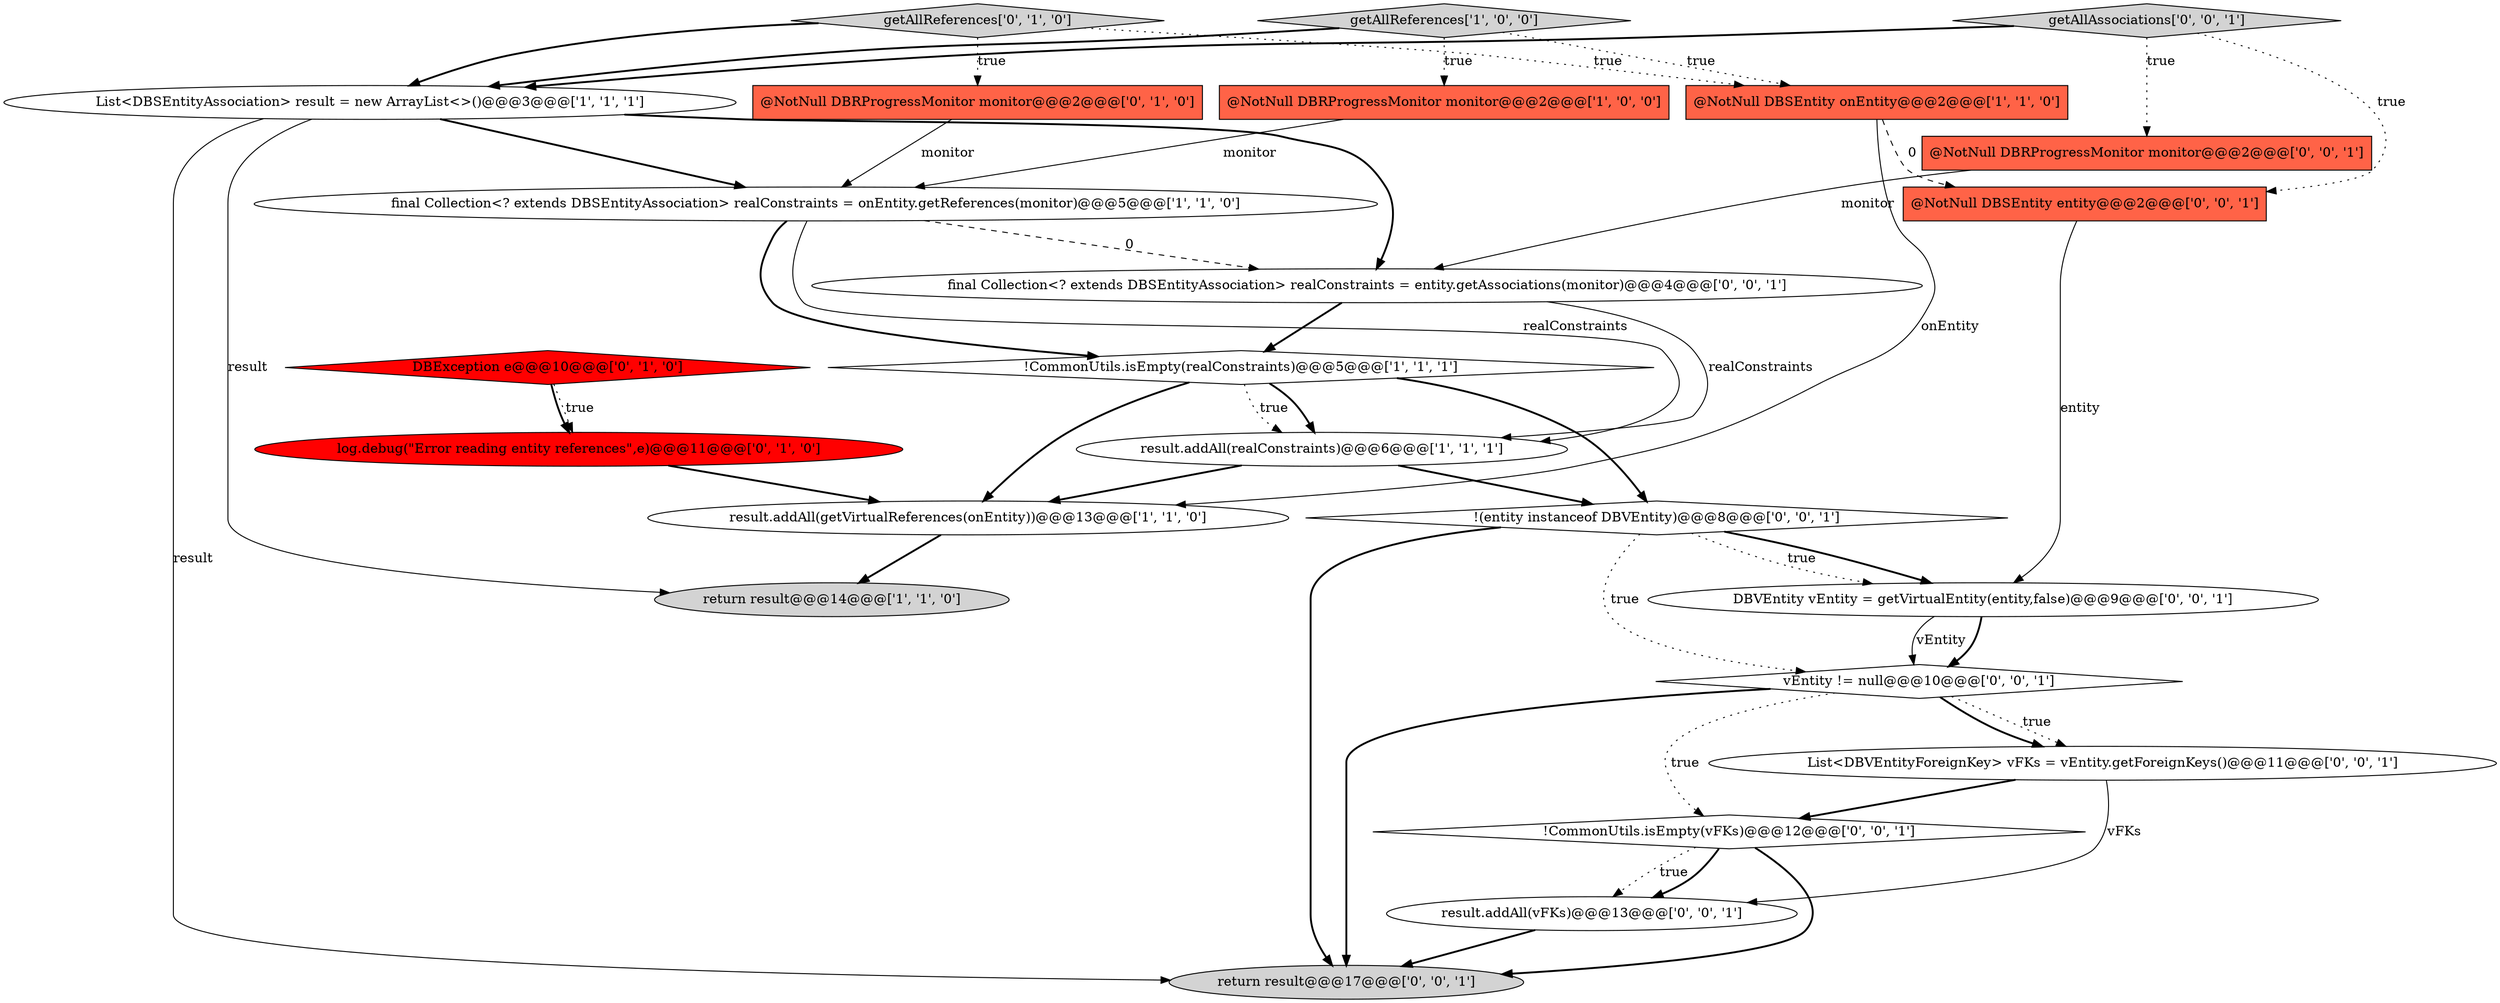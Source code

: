 digraph {
5 [style = filled, label = "return result@@@14@@@['1', '1', '0']", fillcolor = lightgray, shape = ellipse image = "AAA0AAABBB1BBB"];
0 [style = filled, label = "@NotNull DBRProgressMonitor monitor@@@2@@@['1', '0', '0']", fillcolor = tomato, shape = box image = "AAA0AAABBB1BBB"];
12 [style = filled, label = "log.debug(\"Error reading entity references\",e)@@@11@@@['0', '1', '0']", fillcolor = red, shape = ellipse image = "AAA1AAABBB2BBB"];
9 [style = filled, label = "@NotNull DBRProgressMonitor monitor@@@2@@@['0', '1', '0']", fillcolor = tomato, shape = box image = "AAA0AAABBB2BBB"];
15 [style = filled, label = "result.addAll(vFKs)@@@13@@@['0', '0', '1']", fillcolor = white, shape = ellipse image = "AAA0AAABBB3BBB"];
23 [style = filled, label = "@NotNull DBSEntity entity@@@2@@@['0', '0', '1']", fillcolor = tomato, shape = box image = "AAA0AAABBB3BBB"];
16 [style = filled, label = "List<DBVEntityForeignKey> vFKs = vEntity.getForeignKeys()@@@11@@@['0', '0', '1']", fillcolor = white, shape = ellipse image = "AAA0AAABBB3BBB"];
1 [style = filled, label = "final Collection<? extends DBSEntityAssociation> realConstraints = onEntity.getReferences(monitor)@@@5@@@['1', '1', '0']", fillcolor = white, shape = ellipse image = "AAA0AAABBB1BBB"];
11 [style = filled, label = "DBException e@@@10@@@['0', '1', '0']", fillcolor = red, shape = diamond image = "AAA1AAABBB2BBB"];
13 [style = filled, label = "vEntity != null@@@10@@@['0', '0', '1']", fillcolor = white, shape = diamond image = "AAA0AAABBB3BBB"];
19 [style = filled, label = "final Collection<? extends DBSEntityAssociation> realConstraints = entity.getAssociations(monitor)@@@4@@@['0', '0', '1']", fillcolor = white, shape = ellipse image = "AAA0AAABBB3BBB"];
20 [style = filled, label = "DBVEntity vEntity = getVirtualEntity(entity,false)@@@9@@@['0', '0', '1']", fillcolor = white, shape = ellipse image = "AAA0AAABBB3BBB"];
2 [style = filled, label = "result.addAll(getVirtualReferences(onEntity))@@@13@@@['1', '1', '0']", fillcolor = white, shape = ellipse image = "AAA0AAABBB1BBB"];
21 [style = filled, label = "@NotNull DBRProgressMonitor monitor@@@2@@@['0', '0', '1']", fillcolor = tomato, shape = box image = "AAA0AAABBB3BBB"];
18 [style = filled, label = "!(entity instanceof DBVEntity)@@@8@@@['0', '0', '1']", fillcolor = white, shape = diamond image = "AAA0AAABBB3BBB"];
17 [style = filled, label = "return result@@@17@@@['0', '0', '1']", fillcolor = lightgray, shape = ellipse image = "AAA0AAABBB3BBB"];
22 [style = filled, label = "getAllAssociations['0', '0', '1']", fillcolor = lightgray, shape = diamond image = "AAA0AAABBB3BBB"];
14 [style = filled, label = "!CommonUtils.isEmpty(vFKs)@@@12@@@['0', '0', '1']", fillcolor = white, shape = diamond image = "AAA0AAABBB3BBB"];
6 [style = filled, label = "result.addAll(realConstraints)@@@6@@@['1', '1', '1']", fillcolor = white, shape = ellipse image = "AAA0AAABBB1BBB"];
4 [style = filled, label = "getAllReferences['1', '0', '0']", fillcolor = lightgray, shape = diamond image = "AAA0AAABBB1BBB"];
8 [style = filled, label = "List<DBSEntityAssociation> result = new ArrayList<>()@@@3@@@['1', '1', '1']", fillcolor = white, shape = ellipse image = "AAA0AAABBB1BBB"];
3 [style = filled, label = "!CommonUtils.isEmpty(realConstraints)@@@5@@@['1', '1', '1']", fillcolor = white, shape = diamond image = "AAA0AAABBB1BBB"];
10 [style = filled, label = "getAllReferences['0', '1', '0']", fillcolor = lightgray, shape = diamond image = "AAA0AAABBB2BBB"];
7 [style = filled, label = "@NotNull DBSEntity onEntity@@@2@@@['1', '1', '0']", fillcolor = tomato, shape = box image = "AAA0AAABBB1BBB"];
22->21 [style = dotted, label="true"];
13->16 [style = dotted, label="true"];
20->13 [style = bold, label=""];
7->23 [style = dashed, label="0"];
22->23 [style = dotted, label="true"];
8->19 [style = bold, label=""];
6->18 [style = bold, label=""];
8->17 [style = solid, label="result"];
4->0 [style = dotted, label="true"];
11->12 [style = dotted, label="true"];
1->19 [style = dashed, label="0"];
1->3 [style = bold, label=""];
18->17 [style = bold, label=""];
16->15 [style = solid, label="vFKs"];
4->7 [style = dotted, label="true"];
3->6 [style = bold, label=""];
14->17 [style = bold, label=""];
11->12 [style = bold, label=""];
21->19 [style = solid, label="monitor"];
1->6 [style = solid, label="realConstraints"];
0->1 [style = solid, label="monitor"];
18->20 [style = dotted, label="true"];
3->6 [style = dotted, label="true"];
10->9 [style = dotted, label="true"];
13->16 [style = bold, label=""];
6->2 [style = bold, label=""];
3->18 [style = bold, label=""];
22->8 [style = bold, label=""];
8->1 [style = bold, label=""];
19->6 [style = solid, label="realConstraints"];
18->20 [style = bold, label=""];
12->2 [style = bold, label=""];
13->17 [style = bold, label=""];
15->17 [style = bold, label=""];
23->20 [style = solid, label="entity"];
14->15 [style = dotted, label="true"];
3->2 [style = bold, label=""];
10->8 [style = bold, label=""];
9->1 [style = solid, label="monitor"];
7->2 [style = solid, label="onEntity"];
8->5 [style = solid, label="result"];
4->8 [style = bold, label=""];
16->14 [style = bold, label=""];
14->15 [style = bold, label=""];
13->14 [style = dotted, label="true"];
20->13 [style = solid, label="vEntity"];
19->3 [style = bold, label=""];
10->7 [style = dotted, label="true"];
2->5 [style = bold, label=""];
18->13 [style = dotted, label="true"];
}
